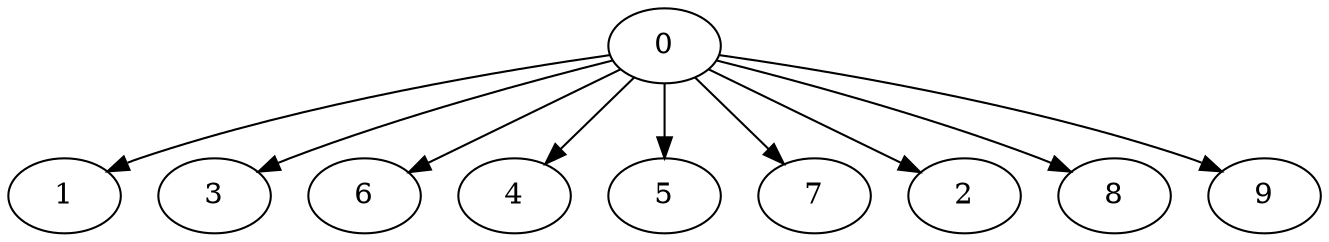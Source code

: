 digraph "Fork_Nodes_10_CCR_10.00_WeightType_Random#4" {
	graph ["Duplicate states"=0,
		GraphType=Fork,
		"Max states in OPEN"=0,
		Modes="120000ms; topo-ordered tasks, ; Pruning: task equivalence, fixed order ready list, ; F-value: ; Optimisation: best schedule length (\
SL) optimisation on equal, ",
		NumberOfTasks=10,
		"Pruned using list schedule length"=14,
		"States removed from OPEN"=0,
		TargetSystem="Homogeneous-4",
		"Time to schedule (ms)"=87,
		"Total idle time"=88,
		"Total schedule length"=65,
		"Total sequential time"=79,
		"Total states created"=47
	];
	0	["Finish time"=9,
		Processor=0,
		"Start time"=0,
		Weight=9];
	1	["Finish time"=25,
		Processor=0,
		"Start time"=15,
		Weight=10];
	0 -> 1	[Weight=85];
	3	["Finish time"=51,
		Processor=0,
		"Start time"=41,
		Weight=10];
	0 -> 3	[Weight=127];
	6	["Finish time"=35,
		Processor=0,
		"Start time"=25,
		Weight=10];
	0 -> 6	[Weight=85];
	4	["Finish time"=59,
		Processor=1,
		"Start time"=51,
		Weight=8];
	0 -> 4	[Weight=42];
	5	["Finish time"=58,
		Processor=0,
		"Start time"=51,
		Weight=7];
	0 -> 5	[Weight=127];
	7	["Finish time"=65,
		Processor=0,
		"Start time"=58,
		Weight=7];
	0 -> 7	[Weight=141];
	2	["Finish time"=15,
		Processor=0,
		"Start time"=9,
		Weight=6];
	0 -> 2	[Weight=56];
	8	["Finish time"=43,
		Processor=2,
		"Start time"=37,
		Weight=6];
	0 -> 8	[Weight=28];
	9	["Finish time"=41,
		Processor=0,
		"Start time"=35,
		Weight=6];
	0 -> 9	[Weight=99];
}
